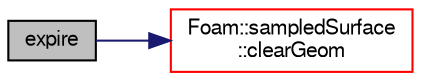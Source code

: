 digraph "expire"
{
  bgcolor="transparent";
  edge [fontname="FreeSans",fontsize="10",labelfontname="FreeSans",labelfontsize="10"];
  node [fontname="FreeSans",fontsize="10",shape=record];
  rankdir="LR";
  Node11 [label="expire",height=0.2,width=0.4,color="black", fillcolor="grey75", style="filled", fontcolor="black"];
  Node11 -> Node12 [color="midnightblue",fontsize="10",style="solid",fontname="FreeSans"];
  Node12 [label="Foam::sampledSurface\l::clearGeom",height=0.2,width=0.4,color="red",URL="$a29378.html#a9781d3d5d4698ccb4ae3c791960aa0c5"];
}
